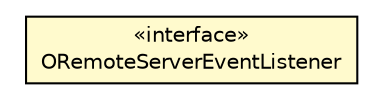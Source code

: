 #!/usr/local/bin/dot
#
# Class diagram 
# Generated by UMLGraph version R5_6-24-gf6e263 (http://www.umlgraph.org/)
#

digraph G {
	edge [fontname="Helvetica",fontsize=10,labelfontname="Helvetica",labelfontsize=10];
	node [fontname="Helvetica",fontsize=10,shape=plaintext];
	nodesep=0.25;
	ranksep=0.5;
	// com.orientechnologies.orient.enterprise.channel.binary.ORemoteServerEventListener
	c5530433 [label=<<table title="com.orientechnologies.orient.enterprise.channel.binary.ORemoteServerEventListener" border="0" cellborder="1" cellspacing="0" cellpadding="2" port="p" bgcolor="lemonChiffon" href="./ORemoteServerEventListener.html">
		<tr><td><table border="0" cellspacing="0" cellpadding="1">
<tr><td align="center" balign="center"> &#171;interface&#187; </td></tr>
<tr><td align="center" balign="center"> ORemoteServerEventListener </td></tr>
		</table></td></tr>
		</table>>, URL="./ORemoteServerEventListener.html", fontname="Helvetica", fontcolor="black", fontsize=10.0];
}

